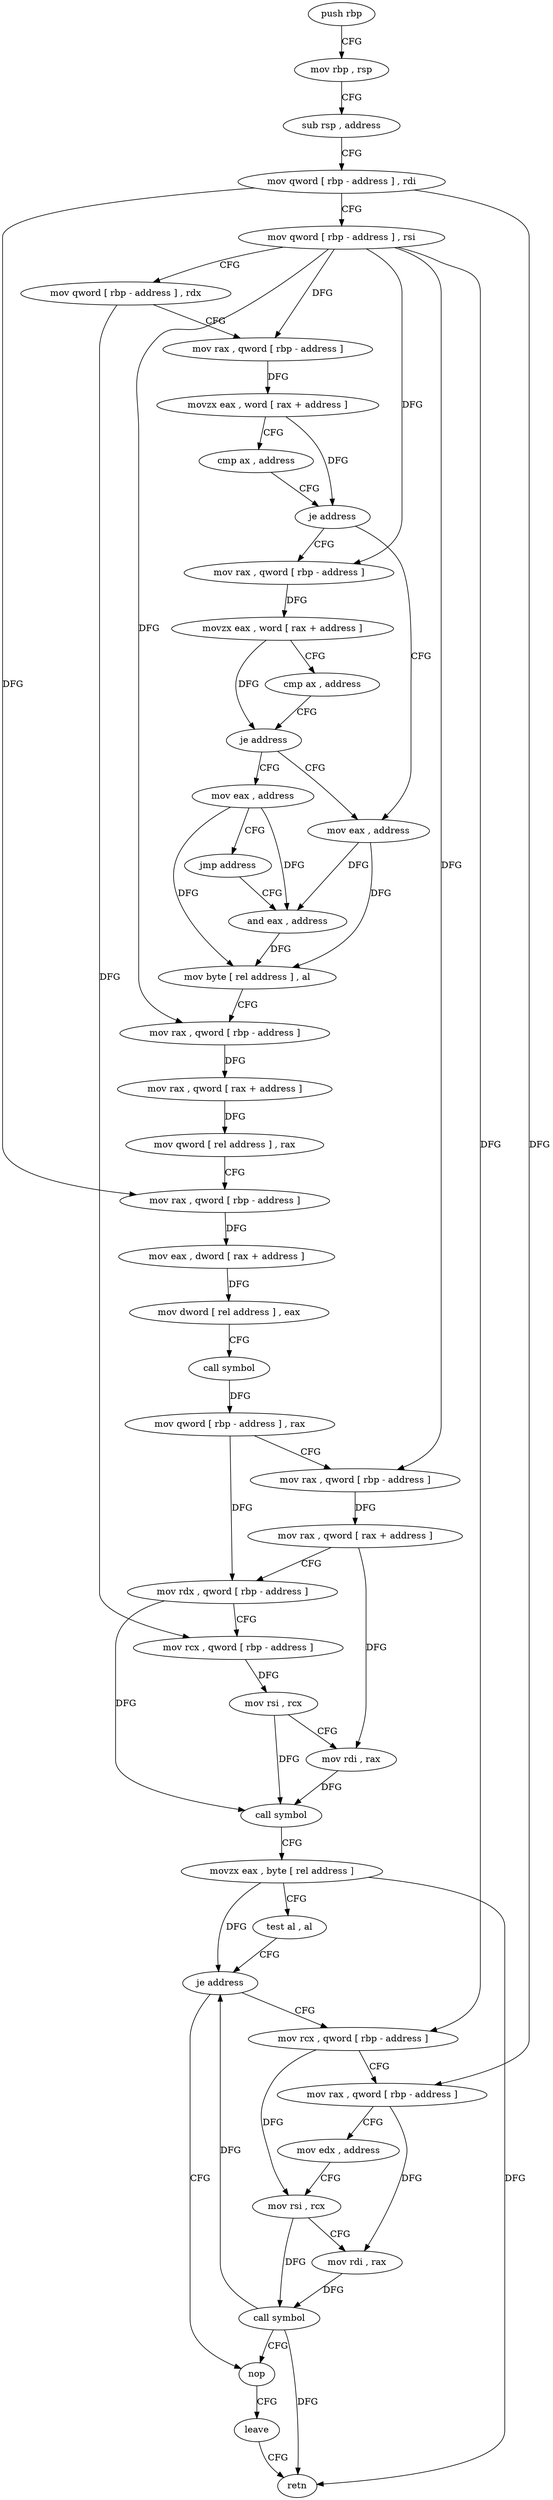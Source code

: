 digraph "func" {
"4209387" [label = "push rbp" ]
"4209388" [label = "mov rbp , rsp" ]
"4209391" [label = "sub rsp , address" ]
"4209395" [label = "mov qword [ rbp - address ] , rdi" ]
"4209399" [label = "mov qword [ rbp - address ] , rsi" ]
"4209403" [label = "mov qword [ rbp - address ] , rdx" ]
"4209407" [label = "mov rax , qword [ rbp - address ]" ]
"4209411" [label = "movzx eax , word [ rax + address ]" ]
"4209415" [label = "cmp ax , address" ]
"4209419" [label = "je address" ]
"4209442" [label = "mov eax , address" ]
"4209421" [label = "mov rax , qword [ rbp - address ]" ]
"4209447" [label = "and eax , address" ]
"4209425" [label = "movzx eax , word [ rax + address ]" ]
"4209429" [label = "cmp ax , address" ]
"4209433" [label = "je address" ]
"4209435" [label = "mov eax , address" ]
"4209555" [label = "nop" ]
"4209556" [label = "leave" ]
"4209557" [label = "retn" ]
"4209531" [label = "mov rcx , qword [ rbp - address ]" ]
"4209535" [label = "mov rax , qword [ rbp - address ]" ]
"4209539" [label = "mov edx , address" ]
"4209544" [label = "mov rsi , rcx" ]
"4209547" [label = "mov rdi , rax" ]
"4209550" [label = "call symbol" ]
"4209440" [label = "jmp address" ]
"4209450" [label = "mov byte [ rel address ] , al" ]
"4209456" [label = "mov rax , qword [ rbp - address ]" ]
"4209460" [label = "mov rax , qword [ rax + address ]" ]
"4209464" [label = "mov qword [ rel address ] , rax" ]
"4209471" [label = "mov rax , qword [ rbp - address ]" ]
"4209475" [label = "mov eax , dword [ rax + address ]" ]
"4209478" [label = "mov dword [ rel address ] , eax" ]
"4209484" [label = "call symbol" ]
"4209489" [label = "mov qword [ rbp - address ] , rax" ]
"4209493" [label = "mov rax , qword [ rbp - address ]" ]
"4209497" [label = "mov rax , qword [ rax + address ]" ]
"4209501" [label = "mov rdx , qword [ rbp - address ]" ]
"4209505" [label = "mov rcx , qword [ rbp - address ]" ]
"4209509" [label = "mov rsi , rcx" ]
"4209512" [label = "mov rdi , rax" ]
"4209515" [label = "call symbol" ]
"4209520" [label = "movzx eax , byte [ rel address ]" ]
"4209527" [label = "test al , al" ]
"4209529" [label = "je address" ]
"4209387" -> "4209388" [ label = "CFG" ]
"4209388" -> "4209391" [ label = "CFG" ]
"4209391" -> "4209395" [ label = "CFG" ]
"4209395" -> "4209399" [ label = "CFG" ]
"4209395" -> "4209471" [ label = "DFG" ]
"4209395" -> "4209535" [ label = "DFG" ]
"4209399" -> "4209403" [ label = "CFG" ]
"4209399" -> "4209407" [ label = "DFG" ]
"4209399" -> "4209421" [ label = "DFG" ]
"4209399" -> "4209456" [ label = "DFG" ]
"4209399" -> "4209493" [ label = "DFG" ]
"4209399" -> "4209531" [ label = "DFG" ]
"4209403" -> "4209407" [ label = "CFG" ]
"4209403" -> "4209505" [ label = "DFG" ]
"4209407" -> "4209411" [ label = "DFG" ]
"4209411" -> "4209415" [ label = "CFG" ]
"4209411" -> "4209419" [ label = "DFG" ]
"4209415" -> "4209419" [ label = "CFG" ]
"4209419" -> "4209442" [ label = "CFG" ]
"4209419" -> "4209421" [ label = "CFG" ]
"4209442" -> "4209447" [ label = "DFG" ]
"4209442" -> "4209450" [ label = "DFG" ]
"4209421" -> "4209425" [ label = "DFG" ]
"4209447" -> "4209450" [ label = "DFG" ]
"4209425" -> "4209429" [ label = "CFG" ]
"4209425" -> "4209433" [ label = "DFG" ]
"4209429" -> "4209433" [ label = "CFG" ]
"4209433" -> "4209442" [ label = "CFG" ]
"4209433" -> "4209435" [ label = "CFG" ]
"4209435" -> "4209440" [ label = "CFG" ]
"4209435" -> "4209447" [ label = "DFG" ]
"4209435" -> "4209450" [ label = "DFG" ]
"4209555" -> "4209556" [ label = "CFG" ]
"4209556" -> "4209557" [ label = "CFG" ]
"4209531" -> "4209535" [ label = "CFG" ]
"4209531" -> "4209544" [ label = "DFG" ]
"4209535" -> "4209539" [ label = "CFG" ]
"4209535" -> "4209547" [ label = "DFG" ]
"4209539" -> "4209544" [ label = "CFG" ]
"4209544" -> "4209547" [ label = "CFG" ]
"4209544" -> "4209550" [ label = "DFG" ]
"4209547" -> "4209550" [ label = "DFG" ]
"4209550" -> "4209555" [ label = "CFG" ]
"4209550" -> "4209529" [ label = "DFG" ]
"4209550" -> "4209557" [ label = "DFG" ]
"4209440" -> "4209447" [ label = "CFG" ]
"4209450" -> "4209456" [ label = "CFG" ]
"4209456" -> "4209460" [ label = "DFG" ]
"4209460" -> "4209464" [ label = "DFG" ]
"4209464" -> "4209471" [ label = "CFG" ]
"4209471" -> "4209475" [ label = "DFG" ]
"4209475" -> "4209478" [ label = "DFG" ]
"4209478" -> "4209484" [ label = "CFG" ]
"4209484" -> "4209489" [ label = "DFG" ]
"4209489" -> "4209493" [ label = "CFG" ]
"4209489" -> "4209501" [ label = "DFG" ]
"4209493" -> "4209497" [ label = "DFG" ]
"4209497" -> "4209501" [ label = "CFG" ]
"4209497" -> "4209512" [ label = "DFG" ]
"4209501" -> "4209505" [ label = "CFG" ]
"4209501" -> "4209515" [ label = "DFG" ]
"4209505" -> "4209509" [ label = "DFG" ]
"4209509" -> "4209512" [ label = "CFG" ]
"4209509" -> "4209515" [ label = "DFG" ]
"4209512" -> "4209515" [ label = "DFG" ]
"4209515" -> "4209520" [ label = "CFG" ]
"4209520" -> "4209527" [ label = "CFG" ]
"4209520" -> "4209529" [ label = "DFG" ]
"4209520" -> "4209557" [ label = "DFG" ]
"4209527" -> "4209529" [ label = "CFG" ]
"4209529" -> "4209555" [ label = "CFG" ]
"4209529" -> "4209531" [ label = "CFG" ]
}
